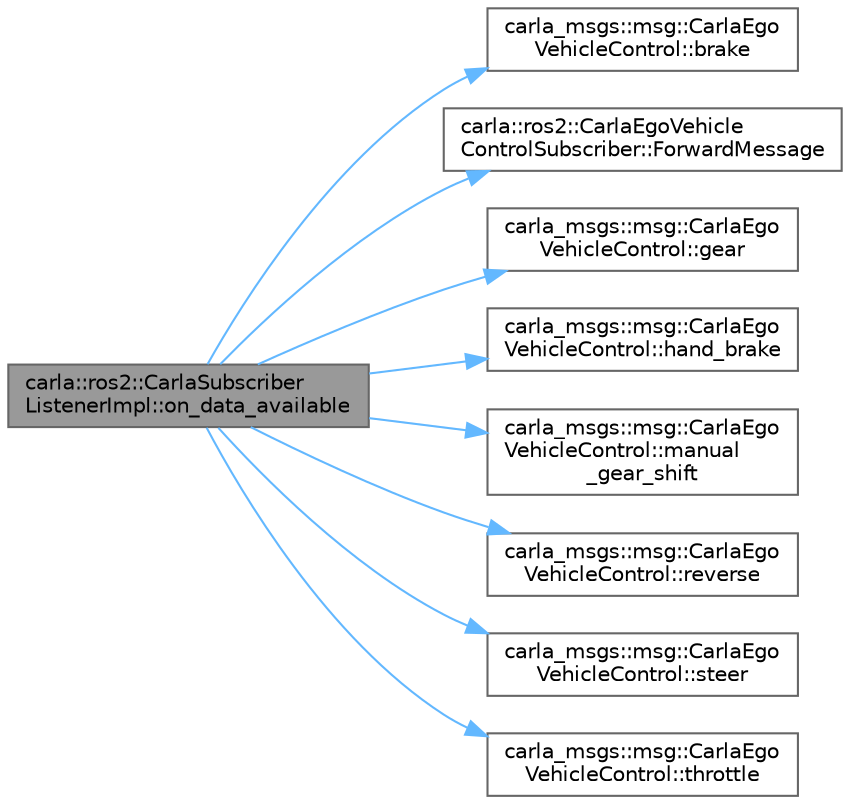 digraph "carla::ros2::CarlaSubscriberListenerImpl::on_data_available"
{
 // INTERACTIVE_SVG=YES
 // LATEX_PDF_SIZE
  bgcolor="transparent";
  edge [fontname=Helvetica,fontsize=10,labelfontname=Helvetica,labelfontsize=10];
  node [fontname=Helvetica,fontsize=10,shape=box,height=0.2,width=0.4];
  rankdir="LR";
  Node1 [id="Node000001",label="carla::ros2::CarlaSubscriber\lListenerImpl::on_data_available",height=0.2,width=0.4,color="gray40", fillcolor="grey60", style="filled", fontcolor="black",tooltip=" "];
  Node1 -> Node2 [id="edge1_Node000001_Node000002",color="steelblue1",style="solid",tooltip=" "];
  Node2 [id="Node000002",label="carla_msgs::msg::CarlaEgo\lVehicleControl::brake",height=0.2,width=0.4,color="grey40", fillcolor="white", style="filled",URL="$dd/d4d/classcarla__msgs_1_1msg_1_1CarlaEgoVehicleControl.html#ab0183cef177da6fcbd87023600f3e134",tooltip="This function sets a value in member brake"];
  Node1 -> Node3 [id="edge2_Node000001_Node000003",color="steelblue1",style="solid",tooltip=" "];
  Node3 [id="Node000003",label="carla::ros2::CarlaEgoVehicle\lControlSubscriber::ForwardMessage",height=0.2,width=0.4,color="grey40", fillcolor="white", style="filled",URL="$df/d99/classcarla_1_1ros2_1_1CarlaEgoVehicleControlSubscriber.html#ab3969fae771594ee1880ac546e808417",tooltip=" "];
  Node1 -> Node4 [id="edge3_Node000001_Node000004",color="steelblue1",style="solid",tooltip=" "];
  Node4 [id="Node000004",label="carla_msgs::msg::CarlaEgo\lVehicleControl::gear",height=0.2,width=0.4,color="grey40", fillcolor="white", style="filled",URL="$dd/d4d/classcarla__msgs_1_1msg_1_1CarlaEgoVehicleControl.html#acd67aeb4a3f65ecd3b8cb6b61838d4c7",tooltip="This function sets a value in member gear"];
  Node1 -> Node5 [id="edge4_Node000001_Node000005",color="steelblue1",style="solid",tooltip=" "];
  Node5 [id="Node000005",label="carla_msgs::msg::CarlaEgo\lVehicleControl::hand_brake",height=0.2,width=0.4,color="grey40", fillcolor="white", style="filled",URL="$dd/d4d/classcarla__msgs_1_1msg_1_1CarlaEgoVehicleControl.html#aad0b740ba5f8b51b815960084c90c7a0",tooltip="This function sets a value in member hand_brake"];
  Node1 -> Node6 [id="edge5_Node000001_Node000006",color="steelblue1",style="solid",tooltip=" "];
  Node6 [id="Node000006",label="carla_msgs::msg::CarlaEgo\lVehicleControl::manual\l_gear_shift",height=0.2,width=0.4,color="grey40", fillcolor="white", style="filled",URL="$dd/d4d/classcarla__msgs_1_1msg_1_1CarlaEgoVehicleControl.html#ad43aaff1b64b1c3d903e54ac4a1d4a2f",tooltip="This function sets a value in member manual_gear_shift"];
  Node1 -> Node7 [id="edge6_Node000001_Node000007",color="steelblue1",style="solid",tooltip=" "];
  Node7 [id="Node000007",label="carla_msgs::msg::CarlaEgo\lVehicleControl::reverse",height=0.2,width=0.4,color="grey40", fillcolor="white", style="filled",URL="$dd/d4d/classcarla__msgs_1_1msg_1_1CarlaEgoVehicleControl.html#a18242de28e9ce4fa18b721fedb2be497",tooltip="This function sets a value in member reverse"];
  Node1 -> Node8 [id="edge7_Node000001_Node000008",color="steelblue1",style="solid",tooltip=" "];
  Node8 [id="Node000008",label="carla_msgs::msg::CarlaEgo\lVehicleControl::steer",height=0.2,width=0.4,color="grey40", fillcolor="white", style="filled",URL="$dd/d4d/classcarla__msgs_1_1msg_1_1CarlaEgoVehicleControl.html#adba8280f49e43e65bce2e3534f11650e",tooltip="This function sets a value in member steer"];
  Node1 -> Node9 [id="edge8_Node000001_Node000009",color="steelblue1",style="solid",tooltip=" "];
  Node9 [id="Node000009",label="carla_msgs::msg::CarlaEgo\lVehicleControl::throttle",height=0.2,width=0.4,color="grey40", fillcolor="white", style="filled",URL="$dd/d4d/classcarla__msgs_1_1msg_1_1CarlaEgoVehicleControl.html#ab1afe621b60e7f9dc58156d0c7befc20",tooltip="This function sets a value in member throttle"];
}
